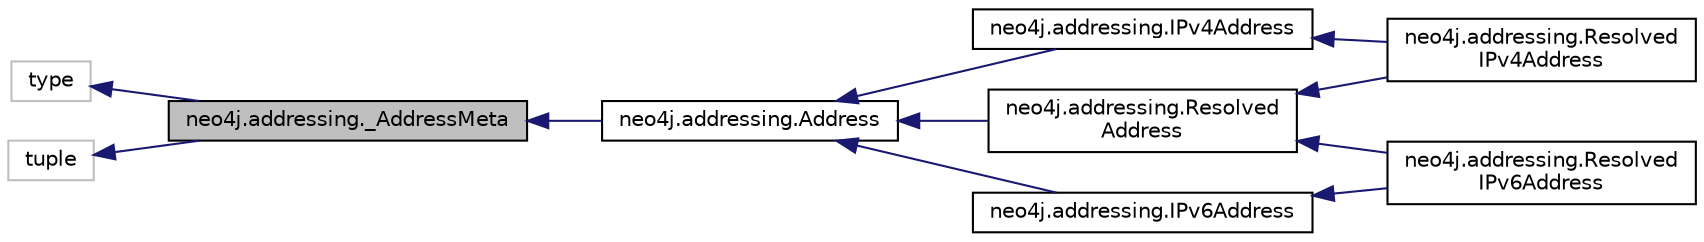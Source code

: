 digraph "neo4j.addressing._AddressMeta"
{
 // LATEX_PDF_SIZE
  edge [fontname="Helvetica",fontsize="10",labelfontname="Helvetica",labelfontsize="10"];
  node [fontname="Helvetica",fontsize="10",shape=record];
  rankdir="LR";
  Node1 [label="neo4j.addressing._AddressMeta",height=0.2,width=0.4,color="black", fillcolor="grey75", style="filled", fontcolor="black",tooltip=" "];
  Node2 -> Node1 [dir="back",color="midnightblue",fontsize="10",style="solid",fontname="Helvetica"];
  Node2 [label="type",height=0.2,width=0.4,color="grey75", fillcolor="white", style="filled",tooltip=" "];
  Node3 -> Node1 [dir="back",color="midnightblue",fontsize="10",style="solid",fontname="Helvetica"];
  Node3 [label="tuple",height=0.2,width=0.4,color="grey75", fillcolor="white", style="filled",tooltip=" "];
  Node1 -> Node4 [dir="back",color="midnightblue",fontsize="10",style="solid",fontname="Helvetica"];
  Node4 [label="neo4j.addressing.Address",height=0.2,width=0.4,color="black", fillcolor="white", style="filled",URL="$dd/da4/classneo4j_1_1addressing_1_1_address.html",tooltip=" "];
  Node4 -> Node5 [dir="back",color="midnightblue",fontsize="10",style="solid",fontname="Helvetica"];
  Node5 [label="neo4j.addressing.IPv4Address",height=0.2,width=0.4,color="black", fillcolor="white", style="filled",URL="$d3/dc0/classneo4j_1_1addressing_1_1_i_pv4_address.html",tooltip=" "];
  Node5 -> Node6 [dir="back",color="midnightblue",fontsize="10",style="solid",fontname="Helvetica"];
  Node6 [label="neo4j.addressing.Resolved\lIPv4Address",height=0.2,width=0.4,color="black", fillcolor="white", style="filled",URL="$d3/d65/classneo4j_1_1addressing_1_1_resolved_i_pv4_address.html",tooltip=" "];
  Node4 -> Node7 [dir="back",color="midnightblue",fontsize="10",style="solid",fontname="Helvetica"];
  Node7 [label="neo4j.addressing.IPv6Address",height=0.2,width=0.4,color="black", fillcolor="white", style="filled",URL="$d5/da8/classneo4j_1_1addressing_1_1_i_pv6_address.html",tooltip=" "];
  Node7 -> Node8 [dir="back",color="midnightblue",fontsize="10",style="solid",fontname="Helvetica"];
  Node8 [label="neo4j.addressing.Resolved\lIPv6Address",height=0.2,width=0.4,color="black", fillcolor="white", style="filled",URL="$d2/d27/classneo4j_1_1addressing_1_1_resolved_i_pv6_address.html",tooltip=" "];
  Node4 -> Node9 [dir="back",color="midnightblue",fontsize="10",style="solid",fontname="Helvetica"];
  Node9 [label="neo4j.addressing.Resolved\lAddress",height=0.2,width=0.4,color="black", fillcolor="white", style="filled",URL="$db/ddf/classneo4j_1_1addressing_1_1_resolved_address.html",tooltip=" "];
  Node9 -> Node6 [dir="back",color="midnightblue",fontsize="10",style="solid",fontname="Helvetica"];
  Node9 -> Node8 [dir="back",color="midnightblue",fontsize="10",style="solid",fontname="Helvetica"];
}

